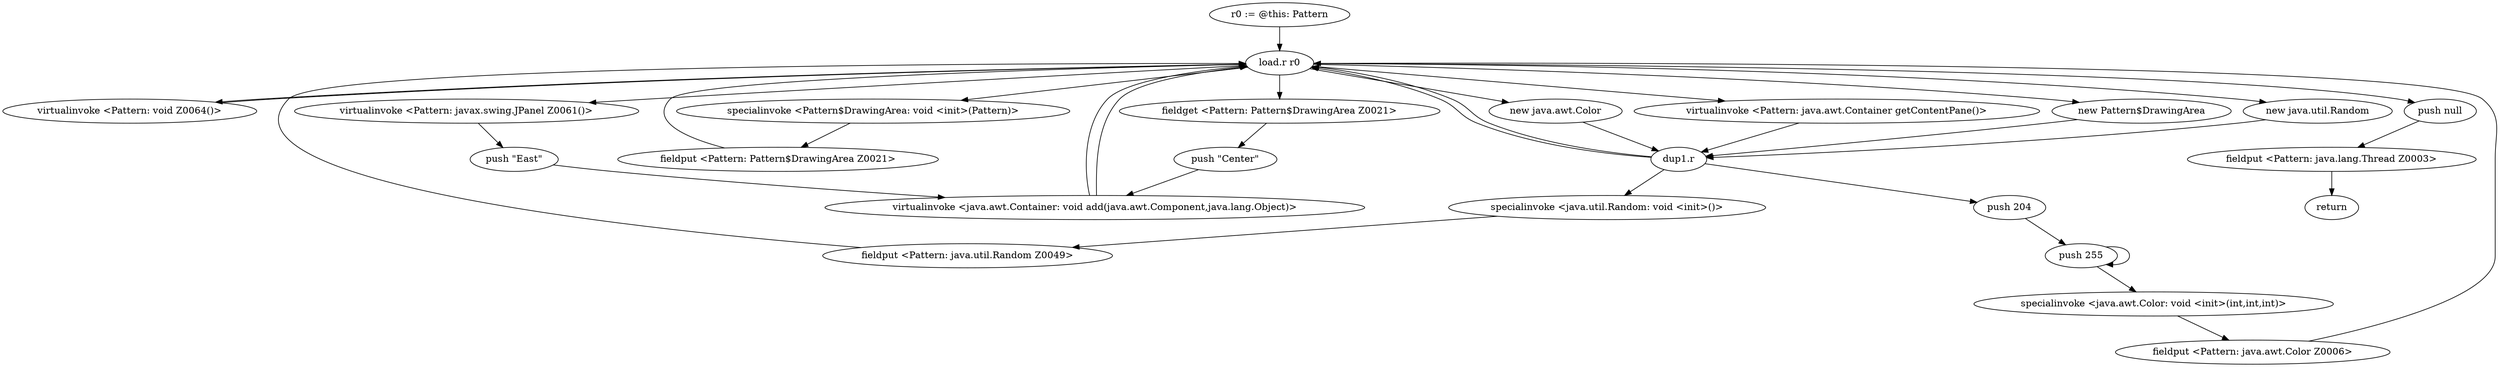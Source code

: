 digraph "" {
    "r0 := @this: Pattern"
    "load.r r0"
    "r0 := @this: Pattern"->"load.r r0";
    "virtualinvoke <Pattern: void Z0064()>"
    "load.r r0"->"virtualinvoke <Pattern: void Z0064()>";
    "virtualinvoke <Pattern: void Z0064()>"->"load.r r0";
    "new java.awt.Color"
    "load.r r0"->"new java.awt.Color";
    "dup1.r"
    "new java.awt.Color"->"dup1.r";
    "push 204"
    "dup1.r"->"push 204";
    "push 255"
    "push 204"->"push 255";
    "push 255"->"push 255";
    "specialinvoke <java.awt.Color: void <init>(int,int,int)>"
    "push 255"->"specialinvoke <java.awt.Color: void <init>(int,int,int)>";
    "fieldput <Pattern: java.awt.Color Z0006>"
    "specialinvoke <java.awt.Color: void <init>(int,int,int)>"->"fieldput <Pattern: java.awt.Color Z0006>";
    "fieldput <Pattern: java.awt.Color Z0006>"->"load.r r0";
    "virtualinvoke <Pattern: java.awt.Container getContentPane()>"
    "load.r r0"->"virtualinvoke <Pattern: java.awt.Container getContentPane()>";
    "virtualinvoke <Pattern: java.awt.Container getContentPane()>"->"dup1.r";
    "dup1.r"->"load.r r0";
    "virtualinvoke <Pattern: javax.swing.JPanel Z0061()>"
    "load.r r0"->"virtualinvoke <Pattern: javax.swing.JPanel Z0061()>";
    "push \"East\""
    "virtualinvoke <Pattern: javax.swing.JPanel Z0061()>"->"push \"East\"";
    "virtualinvoke <java.awt.Container: void add(java.awt.Component,java.lang.Object)>"
    "push \"East\""->"virtualinvoke <java.awt.Container: void add(java.awt.Component,java.lang.Object)>";
    "virtualinvoke <java.awt.Container: void add(java.awt.Component,java.lang.Object)>"->"load.r r0";
    "new Pattern$DrawingArea"
    "load.r r0"->"new Pattern$DrawingArea";
    "new Pattern$DrawingArea"->"dup1.r";
    "dup1.r"->"load.r r0";
    "specialinvoke <Pattern$DrawingArea: void <init>(Pattern)>"
    "load.r r0"->"specialinvoke <Pattern$DrawingArea: void <init>(Pattern)>";
    "fieldput <Pattern: Pattern$DrawingArea Z0021>"
    "specialinvoke <Pattern$DrawingArea: void <init>(Pattern)>"->"fieldput <Pattern: Pattern$DrawingArea Z0021>";
    "fieldput <Pattern: Pattern$DrawingArea Z0021>"->"load.r r0";
    "fieldget <Pattern: Pattern$DrawingArea Z0021>"
    "load.r r0"->"fieldget <Pattern: Pattern$DrawingArea Z0021>";
    "push \"Center\""
    "fieldget <Pattern: Pattern$DrawingArea Z0021>"->"push \"Center\"";
    "push \"Center\""->"virtualinvoke <java.awt.Container: void add(java.awt.Component,java.lang.Object)>";
    "virtualinvoke <java.awt.Container: void add(java.awt.Component,java.lang.Object)>"->"load.r r0";
    "new java.util.Random"
    "load.r r0"->"new java.util.Random";
    "new java.util.Random"->"dup1.r";
    "specialinvoke <java.util.Random: void <init>()>"
    "dup1.r"->"specialinvoke <java.util.Random: void <init>()>";
    "fieldput <Pattern: java.util.Random Z0049>"
    "specialinvoke <java.util.Random: void <init>()>"->"fieldput <Pattern: java.util.Random Z0049>";
    "fieldput <Pattern: java.util.Random Z0049>"->"load.r r0";
    "push null"
    "load.r r0"->"push null";
    "fieldput <Pattern: java.lang.Thread Z0003>"
    "push null"->"fieldput <Pattern: java.lang.Thread Z0003>";
    "return"
    "fieldput <Pattern: java.lang.Thread Z0003>"->"return";
}
